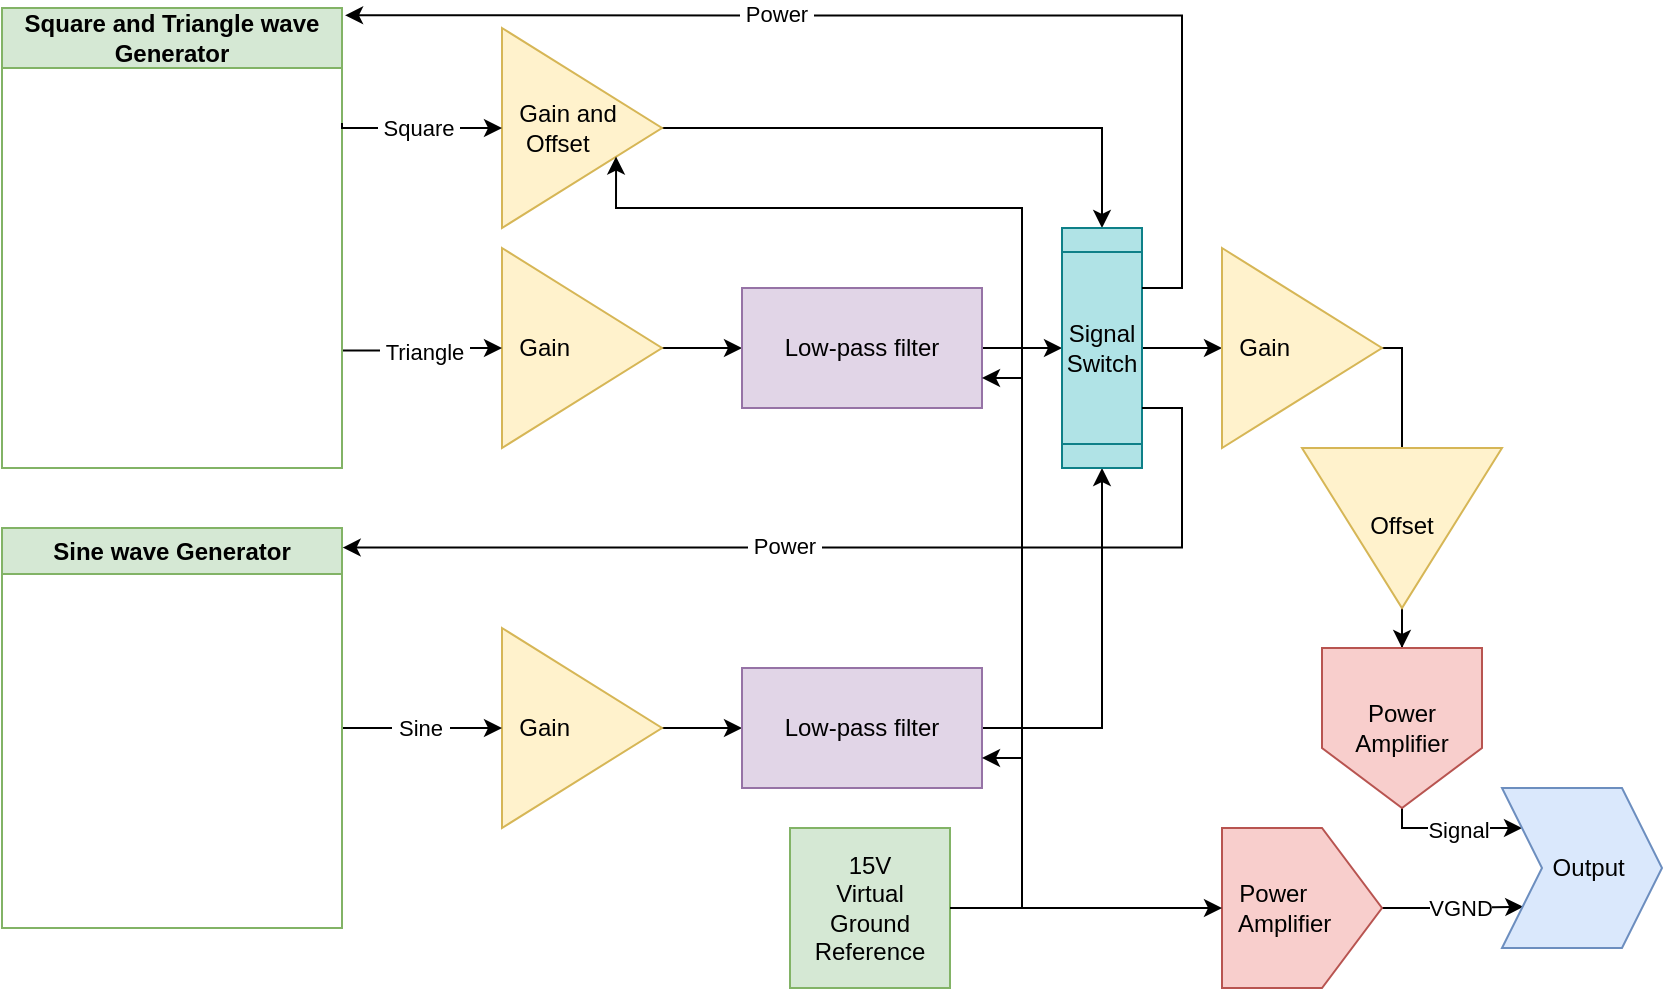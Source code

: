 <mxfile version="28.1.2">
  <diagram name="Page-1" id="d9q4PlNrVQmsQcu3UT8b">
    <mxGraphModel dx="1118" dy="677" grid="1" gridSize="10" guides="1" tooltips="1" connect="1" arrows="1" fold="1" page="1" pageScale="1" pageWidth="1169" pageHeight="1654" math="0" shadow="0">
      <root>
        <mxCell id="0" />
        <mxCell id="1" parent="0" />
        <mxCell id="VEXCcbh29a9mxK6B75Do-25" style="edgeStyle=orthogonalEdgeStyle;rounded=0;orthogonalLoop=1;jettySize=auto;html=1;entryX=0;entryY=0.5;entryDx=0;entryDy=0;" edge="1" parent="1" source="VEXCcbh29a9mxK6B75Do-1" target="VEXCcbh29a9mxK6B75Do-9">
          <mxGeometry relative="1" as="geometry" />
        </mxCell>
        <mxCell id="VEXCcbh29a9mxK6B75Do-1" value="&amp;nbsp; Gain and&amp;nbsp;&lt;div&gt;&amp;nbsp; &amp;nbsp;Offset&lt;/div&gt;" style="triangle;whiteSpace=wrap;html=1;align=left;fillColor=#fff2cc;strokeColor=#d6b656;" vertex="1" parent="1">
          <mxGeometry x="360" y="180" width="80" height="100" as="geometry" />
        </mxCell>
        <mxCell id="VEXCcbh29a9mxK6B75Do-8" value="" style="edgeStyle=orthogonalEdgeStyle;rounded=0;orthogonalLoop=1;jettySize=auto;html=1;" edge="1" parent="1" source="VEXCcbh29a9mxK6B75Do-2" target="VEXCcbh29a9mxK6B75Do-4">
          <mxGeometry relative="1" as="geometry" />
        </mxCell>
        <mxCell id="VEXCcbh29a9mxK6B75Do-2" value="&amp;nbsp; Gain" style="triangle;whiteSpace=wrap;html=1;align=left;fillColor=#fff2cc;strokeColor=#d6b656;" vertex="1" parent="1">
          <mxGeometry x="360" y="290" width="80" height="100" as="geometry" />
        </mxCell>
        <mxCell id="VEXCcbh29a9mxK6B75Do-7" value="" style="edgeStyle=orthogonalEdgeStyle;rounded=0;orthogonalLoop=1;jettySize=auto;html=1;" edge="1" parent="1" source="VEXCcbh29a9mxK6B75Do-3" target="VEXCcbh29a9mxK6B75Do-5">
          <mxGeometry relative="1" as="geometry" />
        </mxCell>
        <mxCell id="VEXCcbh29a9mxK6B75Do-3" value="&amp;nbsp; Gain" style="triangle;whiteSpace=wrap;html=1;align=left;fillColor=#fff2cc;strokeColor=#d6b656;" vertex="1" parent="1">
          <mxGeometry x="360" y="480" width="80" height="100" as="geometry" />
        </mxCell>
        <mxCell id="VEXCcbh29a9mxK6B75Do-11" value="" style="edgeStyle=orthogonalEdgeStyle;rounded=0;orthogonalLoop=1;jettySize=auto;html=1;" edge="1" parent="1" source="VEXCcbh29a9mxK6B75Do-4" target="VEXCcbh29a9mxK6B75Do-9">
          <mxGeometry relative="1" as="geometry" />
        </mxCell>
        <mxCell id="VEXCcbh29a9mxK6B75Do-4" value="Low-pass filter" style="rounded=0;whiteSpace=wrap;html=1;strokeColor=#9673a6;fillColor=#e1d5e7;" vertex="1" parent="1">
          <mxGeometry x="480" y="310" width="120" height="60" as="geometry" />
        </mxCell>
        <mxCell id="VEXCcbh29a9mxK6B75Do-10" style="edgeStyle=orthogonalEdgeStyle;rounded=0;orthogonalLoop=1;jettySize=auto;html=1;entryX=1;entryY=0.5;entryDx=0;entryDy=0;" edge="1" parent="1" source="VEXCcbh29a9mxK6B75Do-5" target="VEXCcbh29a9mxK6B75Do-9">
          <mxGeometry relative="1" as="geometry" />
        </mxCell>
        <mxCell id="VEXCcbh29a9mxK6B75Do-5" value="Low-pass filter" style="rounded=0;whiteSpace=wrap;html=1;fillColor=#e1d5e7;strokeColor=#9673a6;" vertex="1" parent="1">
          <mxGeometry x="480" y="500" width="120" height="60" as="geometry" />
        </mxCell>
        <mxCell id="VEXCcbh29a9mxK6B75Do-16" value="" style="edgeStyle=orthogonalEdgeStyle;rounded=0;orthogonalLoop=1;jettySize=auto;html=1;" edge="1" parent="1" source="VEXCcbh29a9mxK6B75Do-9" target="VEXCcbh29a9mxK6B75Do-13">
          <mxGeometry relative="1" as="geometry" />
        </mxCell>
        <mxCell id="VEXCcbh29a9mxK6B75Do-9" value="&lt;div&gt;Signal&lt;/div&gt;Switch" style="shape=process;whiteSpace=wrap;html=1;backgroundOutline=1;direction=south;fillColor=#b0e3e6;strokeColor=#0e8088;" vertex="1" parent="1">
          <mxGeometry x="640" y="280" width="40" height="120" as="geometry" />
        </mxCell>
        <mxCell id="VEXCcbh29a9mxK6B75Do-18" value="" style="edgeStyle=orthogonalEdgeStyle;rounded=0;orthogonalLoop=1;jettySize=auto;html=1;" edge="1" parent="1">
          <mxGeometry relative="1" as="geometry">
            <mxPoint x="790" y="340" as="sourcePoint" />
            <mxPoint x="820" y="420" as="targetPoint" />
            <Array as="points">
              <mxPoint x="810" y="340" />
              <mxPoint x="810" y="420" />
            </Array>
          </mxGeometry>
        </mxCell>
        <mxCell id="VEXCcbh29a9mxK6B75Do-13" value="&amp;nbsp; Gain" style="triangle;whiteSpace=wrap;html=1;align=left;fillColor=#fff2cc;strokeColor=#d6b656;" vertex="1" parent="1">
          <mxGeometry x="720" y="290" width="80" height="100" as="geometry" />
        </mxCell>
        <mxCell id="VEXCcbh29a9mxK6B75Do-33" value="" style="edgeStyle=orthogonalEdgeStyle;rounded=0;orthogonalLoop=1;jettySize=auto;html=1;" edge="1" parent="1" source="VEXCcbh29a9mxK6B75Do-17" target="VEXCcbh29a9mxK6B75Do-32">
          <mxGeometry relative="1" as="geometry" />
        </mxCell>
        <mxCell id="VEXCcbh29a9mxK6B75Do-17" value="&lt;div style=&quot;line-height: 10%;&quot;&gt;Offset&lt;/div&gt;" style="triangle;whiteSpace=wrap;html=1;align=center;direction=south;fillColor=#fff2cc;strokeColor=#d6b656;" vertex="1" parent="1">
          <mxGeometry x="760" y="390" width="100" height="80" as="geometry" />
        </mxCell>
        <mxCell id="VEXCcbh29a9mxK6B75Do-27" style="edgeStyle=orthogonalEdgeStyle;rounded=0;orthogonalLoop=1;jettySize=auto;html=1;exitX=1;exitY=0.75;exitDx=0;exitDy=0;" edge="1" parent="1" target="VEXCcbh29a9mxK6B75Do-2">
          <mxGeometry relative="1" as="geometry">
            <mxPoint x="280" y="341.25" as="sourcePoint" />
            <mxPoint x="360" y="338.75" as="targetPoint" />
            <Array as="points">
              <mxPoint x="321" y="341" />
              <mxPoint x="321" y="340" />
            </Array>
          </mxGeometry>
        </mxCell>
        <mxCell id="VEXCcbh29a9mxK6B75Do-29" value="&amp;nbsp;Triangle&amp;nbsp;" style="edgeLabel;html=1;align=center;verticalAlign=middle;resizable=0;points=[];" vertex="1" connectable="0" parent="VEXCcbh29a9mxK6B75Do-27">
          <mxGeometry x="-0.325" y="-3" relative="1" as="geometry">
            <mxPoint x="13" y="-3" as="offset" />
          </mxGeometry>
        </mxCell>
        <mxCell id="VEXCcbh29a9mxK6B75Do-22" value="Square and Triangle wave Generator" style="swimlane;whiteSpace=wrap;html=1;startSize=30;fillColor=#d5e8d4;strokeColor=#82b366;" vertex="1" parent="1">
          <mxGeometry x="110" y="170" width="170" height="230" as="geometry" />
        </mxCell>
        <mxCell id="VEXCcbh29a9mxK6B75Do-24" value="" style="edgeStyle=orthogonalEdgeStyle;rounded=0;orthogonalLoop=1;jettySize=auto;html=1;" edge="1" parent="1" source="VEXCcbh29a9mxK6B75Do-23" target="VEXCcbh29a9mxK6B75Do-3">
          <mxGeometry relative="1" as="geometry" />
        </mxCell>
        <mxCell id="VEXCcbh29a9mxK6B75Do-30" value="&amp;nbsp;Sine&amp;nbsp;" style="edgeLabel;html=1;align=center;verticalAlign=middle;resizable=0;points=[];" vertex="1" connectable="0" parent="VEXCcbh29a9mxK6B75Do-24">
          <mxGeometry x="-0.025" y="-6" relative="1" as="geometry">
            <mxPoint y="-6" as="offset" />
          </mxGeometry>
        </mxCell>
        <mxCell id="VEXCcbh29a9mxK6B75Do-23" value="Sine wave Generator" style="swimlane;whiteSpace=wrap;html=1;fillColor=#d5e8d4;strokeColor=#82b366;" vertex="1" parent="1">
          <mxGeometry x="110" y="430" width="170" height="200" as="geometry" />
        </mxCell>
        <mxCell id="VEXCcbh29a9mxK6B75Do-26" style="edgeStyle=orthogonalEdgeStyle;rounded=0;orthogonalLoop=1;jettySize=auto;html=1;exitX=1;exitY=0.25;exitDx=0;exitDy=0;entryX=0;entryY=0.5;entryDx=0;entryDy=0;" edge="1" parent="1" source="VEXCcbh29a9mxK6B75Do-22" target="VEXCcbh29a9mxK6B75Do-1">
          <mxGeometry relative="1" as="geometry">
            <Array as="points">
              <mxPoint x="280" y="230" />
            </Array>
          </mxGeometry>
        </mxCell>
        <mxCell id="VEXCcbh29a9mxK6B75Do-28" value="&amp;nbsp;Square&amp;nbsp;" style="edgeLabel;html=1;align=center;verticalAlign=middle;resizable=0;points=[];" vertex="1" connectable="0" parent="VEXCcbh29a9mxK6B75Do-26">
          <mxGeometry x="-0.22" y="-8" relative="1" as="geometry">
            <mxPoint x="8" y="-8" as="offset" />
          </mxGeometry>
        </mxCell>
        <mxCell id="VEXCcbh29a9mxK6B75Do-36" style="edgeStyle=orthogonalEdgeStyle;rounded=0;orthogonalLoop=1;jettySize=auto;html=1;entryX=0.133;entryY=0.742;entryDx=0;entryDy=0;entryPerimeter=0;" edge="1" parent="1" source="VEXCcbh29a9mxK6B75Do-31" target="VEXCcbh29a9mxK6B75Do-34">
          <mxGeometry relative="1" as="geometry" />
        </mxCell>
        <mxCell id="VEXCcbh29a9mxK6B75Do-38" value="VGND" style="edgeLabel;html=1;align=center;verticalAlign=middle;resizable=0;points=[];" vertex="1" connectable="0" parent="VEXCcbh29a9mxK6B75Do-36">
          <mxGeometry x="0.092" relative="1" as="geometry">
            <mxPoint as="offset" />
          </mxGeometry>
        </mxCell>
        <mxCell id="VEXCcbh29a9mxK6B75Do-31" value="&amp;nbsp; Power&lt;div&gt;&amp;nbsp; Amplifier&lt;/div&gt;" style="shape=offPageConnector;whiteSpace=wrap;html=1;direction=north;size=0.375;align=left;fillColor=#f8cecc;strokeColor=#b85450;" vertex="1" parent="1">
          <mxGeometry x="720" y="580" width="80" height="80" as="geometry" />
        </mxCell>
        <mxCell id="VEXCcbh29a9mxK6B75Do-35" style="edgeStyle=orthogonalEdgeStyle;rounded=0;orthogonalLoop=1;jettySize=auto;html=1;" edge="1" parent="1" source="VEXCcbh29a9mxK6B75Do-32" target="VEXCcbh29a9mxK6B75Do-34">
          <mxGeometry relative="1" as="geometry">
            <Array as="points">
              <mxPoint x="810" y="580" />
            </Array>
          </mxGeometry>
        </mxCell>
        <mxCell id="VEXCcbh29a9mxK6B75Do-37" value="+" style="edgeLabel;html=1;align=center;verticalAlign=middle;resizable=0;points=[];" vertex="1" connectable="0" parent="VEXCcbh29a9mxK6B75Do-35">
          <mxGeometry x="-0.011" y="-1" relative="1" as="geometry">
            <mxPoint as="offset" />
          </mxGeometry>
        </mxCell>
        <mxCell id="VEXCcbh29a9mxK6B75Do-39" value="Signal" style="edgeLabel;html=1;align=center;verticalAlign=middle;resizable=0;points=[];" vertex="1" connectable="0" parent="VEXCcbh29a9mxK6B75Do-35">
          <mxGeometry x="0.067" y="-1" relative="1" as="geometry">
            <mxPoint as="offset" />
          </mxGeometry>
        </mxCell>
        <mxCell id="VEXCcbh29a9mxK6B75Do-32" value="Power Amplifier" style="shape=offPageConnector;whiteSpace=wrap;html=1;size=0.375;fillColor=#f8cecc;strokeColor=#b85450;" vertex="1" parent="1">
          <mxGeometry x="770" y="490" width="80" height="80" as="geometry" />
        </mxCell>
        <mxCell id="VEXCcbh29a9mxK6B75Do-34" value="&amp;nbsp; Output" style="shape=step;perimeter=stepPerimeter;whiteSpace=wrap;html=1;fixedSize=1;fillColor=#dae8fc;strokeColor=#6c8ebf;" vertex="1" parent="1">
          <mxGeometry x="860" y="560" width="80" height="80" as="geometry" />
        </mxCell>
        <mxCell id="VEXCcbh29a9mxK6B75Do-41" value="" style="edgeStyle=orthogonalEdgeStyle;rounded=0;orthogonalLoop=1;jettySize=auto;html=1;" edge="1" parent="1" source="VEXCcbh29a9mxK6B75Do-40" target="VEXCcbh29a9mxK6B75Do-31">
          <mxGeometry relative="1" as="geometry" />
        </mxCell>
        <mxCell id="VEXCcbh29a9mxK6B75Do-42" style="edgeStyle=orthogonalEdgeStyle;rounded=0;orthogonalLoop=1;jettySize=auto;html=1;entryX=1;entryY=0.75;entryDx=0;entryDy=0;" edge="1" parent="1" source="VEXCcbh29a9mxK6B75Do-40" target="VEXCcbh29a9mxK6B75Do-5">
          <mxGeometry relative="1" as="geometry">
            <Array as="points">
              <mxPoint x="620" y="620" />
              <mxPoint x="620" y="545" />
            </Array>
          </mxGeometry>
        </mxCell>
        <mxCell id="VEXCcbh29a9mxK6B75Do-43" style="edgeStyle=orthogonalEdgeStyle;rounded=0;orthogonalLoop=1;jettySize=auto;html=1;entryX=1;entryY=0.75;entryDx=0;entryDy=0;" edge="1" parent="1" source="VEXCcbh29a9mxK6B75Do-40" target="VEXCcbh29a9mxK6B75Do-4">
          <mxGeometry relative="1" as="geometry">
            <Array as="points">
              <mxPoint x="620" y="620" />
              <mxPoint x="620" y="355" />
            </Array>
          </mxGeometry>
        </mxCell>
        <mxCell id="VEXCcbh29a9mxK6B75Do-40" value="15V&lt;div&gt;Virtual&lt;div&gt;Ground Reference&lt;/div&gt;&lt;/div&gt;" style="whiteSpace=wrap;html=1;aspect=fixed;fillColor=#d5e8d4;strokeColor=#82b366;" vertex="1" parent="1">
          <mxGeometry x="504" y="580" width="80" height="80" as="geometry" />
        </mxCell>
        <mxCell id="VEXCcbh29a9mxK6B75Do-44" style="edgeStyle=orthogonalEdgeStyle;rounded=0;orthogonalLoop=1;jettySize=auto;html=1;entryX=0.713;entryY=0.643;entryDx=0;entryDy=0;entryPerimeter=0;" edge="1" parent="1" source="VEXCcbh29a9mxK6B75Do-40" target="VEXCcbh29a9mxK6B75Do-1">
          <mxGeometry relative="1" as="geometry">
            <Array as="points">
              <mxPoint x="620" y="620" />
              <mxPoint x="620" y="270" />
              <mxPoint x="417" y="270" />
            </Array>
          </mxGeometry>
        </mxCell>
        <mxCell id="VEXCcbh29a9mxK6B75Do-45" style="edgeStyle=orthogonalEdgeStyle;rounded=0;orthogonalLoop=1;jettySize=auto;html=1;exitX=0.25;exitY=0;exitDx=0;exitDy=0;entryX=1.009;entryY=0.016;entryDx=0;entryDy=0;entryPerimeter=0;" edge="1" parent="1" source="VEXCcbh29a9mxK6B75Do-9" target="VEXCcbh29a9mxK6B75Do-22">
          <mxGeometry relative="1" as="geometry" />
        </mxCell>
        <mxCell id="VEXCcbh29a9mxK6B75Do-48" value="&amp;nbsp;Power&amp;nbsp;" style="edgeLabel;html=1;align=center;verticalAlign=middle;resizable=0;points=[];" vertex="1" connectable="0" parent="VEXCcbh29a9mxK6B75Do-45">
          <mxGeometry x="0.105" y="5" relative="1" as="geometry">
            <mxPoint x="-42" y="-6" as="offset" />
          </mxGeometry>
        </mxCell>
        <mxCell id="VEXCcbh29a9mxK6B75Do-46" style="edgeStyle=orthogonalEdgeStyle;rounded=0;orthogonalLoop=1;jettySize=auto;html=1;exitX=0.75;exitY=0;exitDx=0;exitDy=0;entryX=1.002;entryY=0.049;entryDx=0;entryDy=0;entryPerimeter=0;" edge="1" parent="1" source="VEXCcbh29a9mxK6B75Do-9" target="VEXCcbh29a9mxK6B75Do-23">
          <mxGeometry relative="1" as="geometry" />
        </mxCell>
        <mxCell id="VEXCcbh29a9mxK6B75Do-47" value="&amp;nbsp;Power&amp;nbsp;" style="edgeLabel;html=1;align=center;verticalAlign=middle;resizable=0;points=[];" vertex="1" connectable="0" parent="VEXCcbh29a9mxK6B75Do-46">
          <mxGeometry x="0.405" y="1" relative="1" as="geometry">
            <mxPoint x="69" y="-2" as="offset" />
          </mxGeometry>
        </mxCell>
      </root>
    </mxGraphModel>
  </diagram>
</mxfile>
